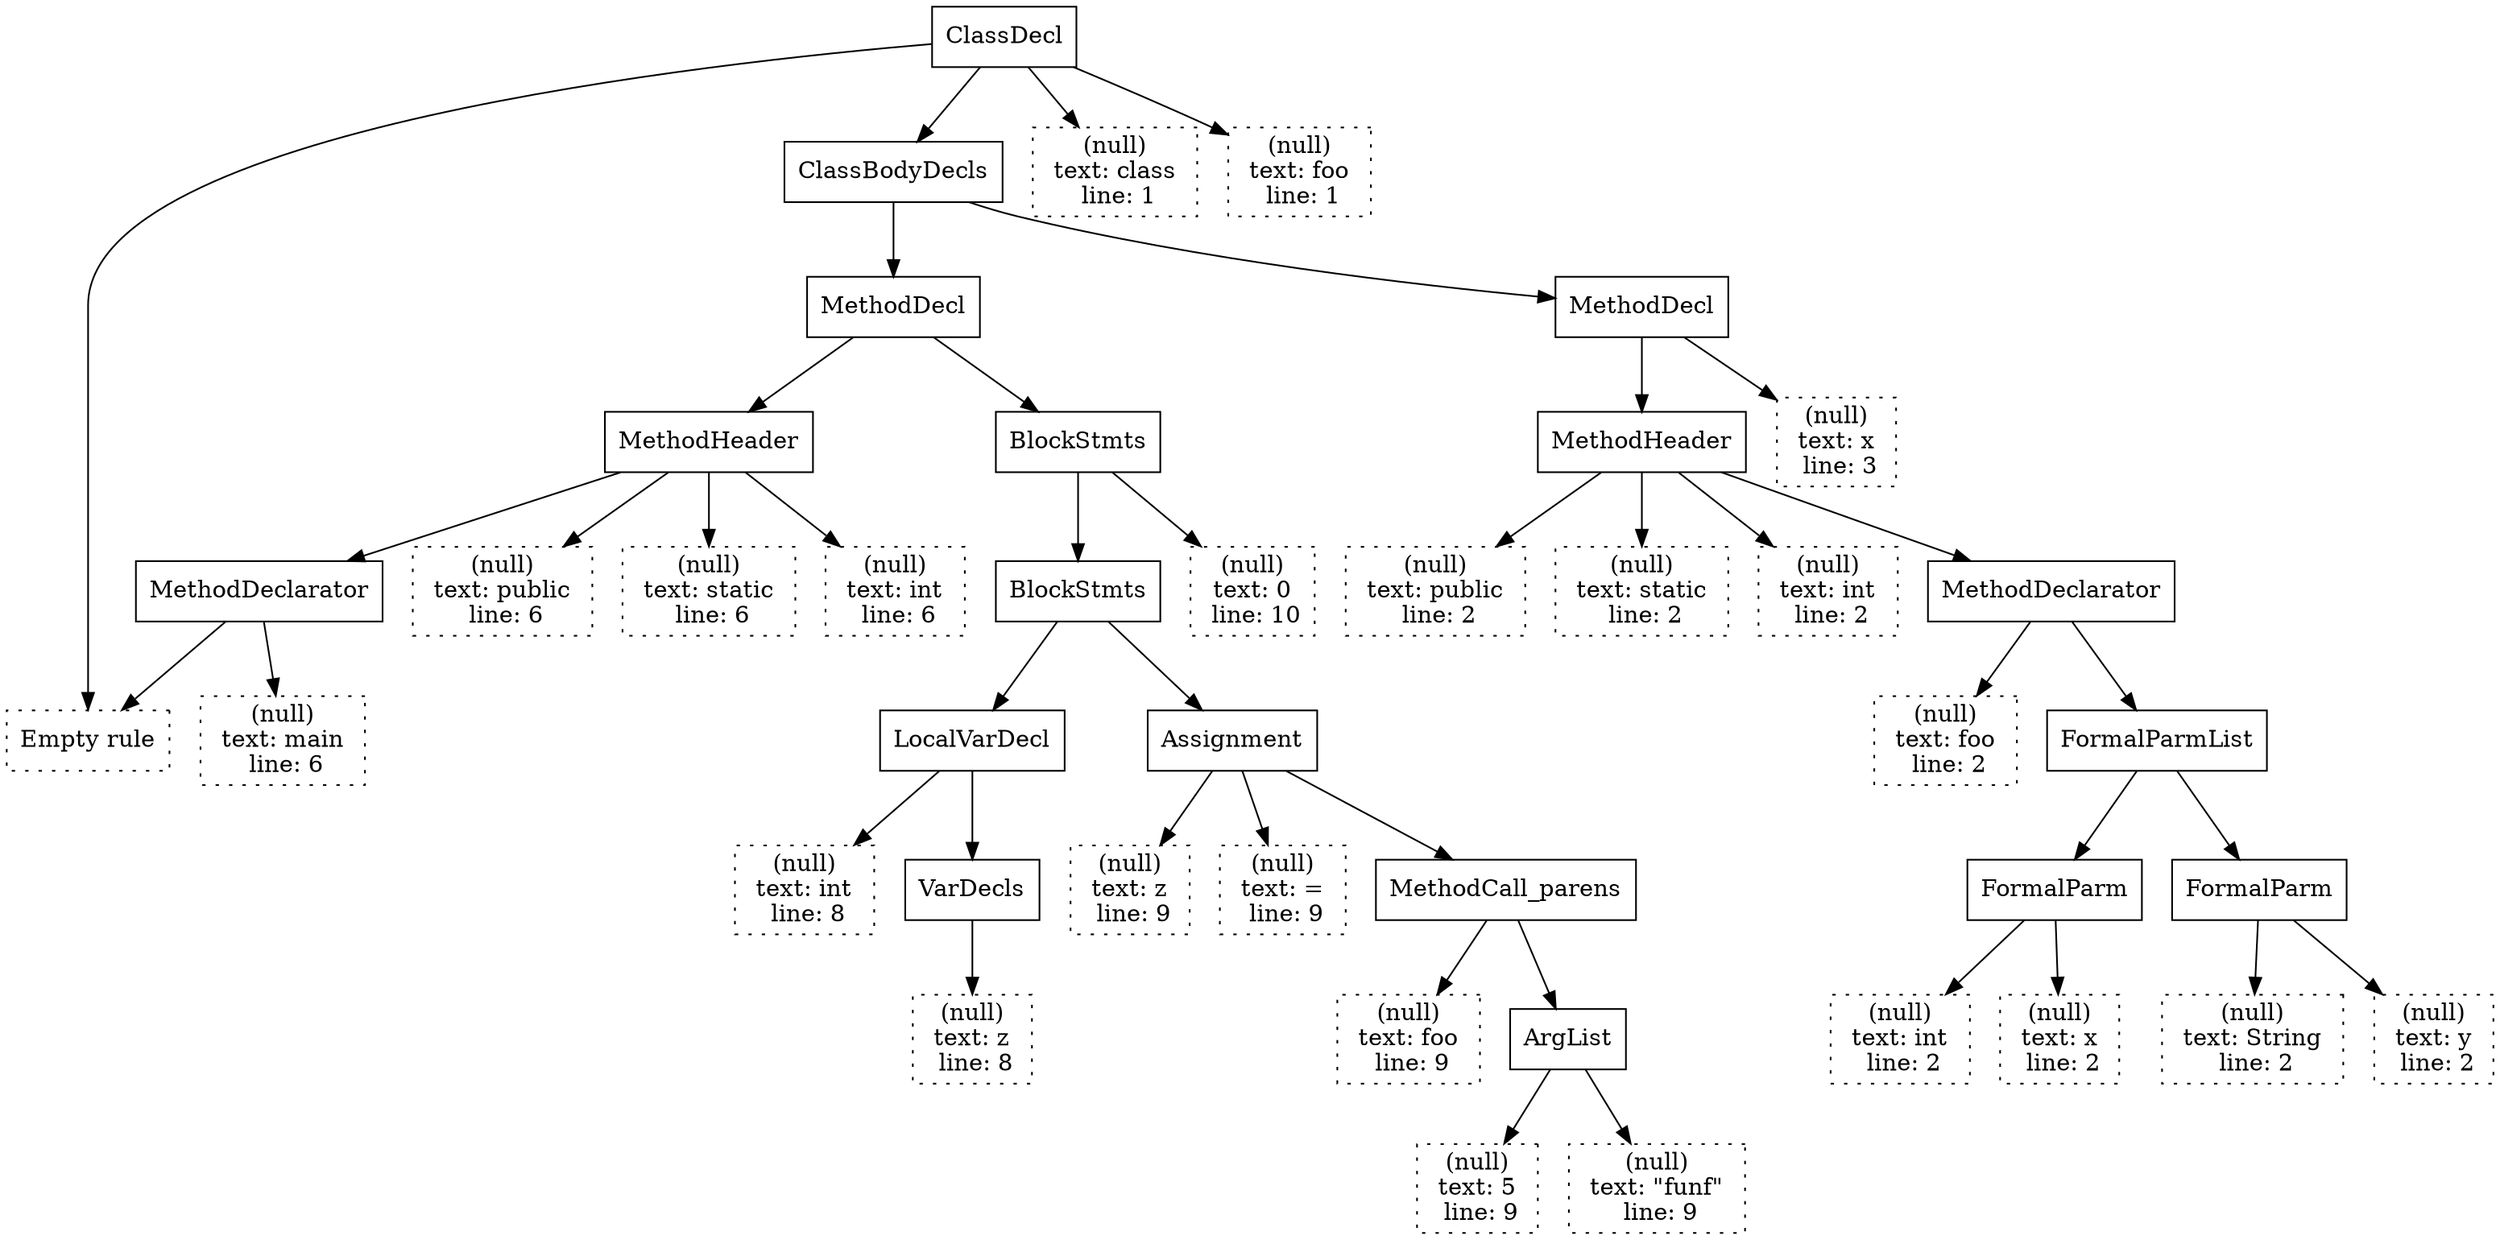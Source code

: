 digraph {
N61 [shape=box label="ClassDecl"];
N61 -> N0;
N0 [shape=box style=dotted label=<(null)<br/> text: public <br/> line: 1>]
N61 -> N1;
N1 [shape=box style=dotted label=<(null)<br/> text: class <br/> line: 1>]
N61 -> N2;
N2 [shape=box style=dotted label=<(null)<br/> text: foo <br/> line: 1>]
N61 -> N59;
N59 [shape=box label="ClassBodyDecls"];
N59 -> N25;
N25 [shape=box label="MethodDecl"];
N25 -> N19;
N19 [shape=box label="MethodHeader"];
N19 -> N4;
N4 [shape=box style=dotted label=<(null)<br/> text: public <br/> line: 2>]
N19 -> N5;
N5 [shape=box style=dotted label=<(null)<br/> text: static <br/> line: 2>]
N19 -> N6;
N6 [shape=box style=dotted label=<(null)<br/> text: int <br/> line: 2>]
N19 -> N18;
N18 [shape=box label="MethodDeclarator"];
N18 -> N7;
N7 [shape=box style=dotted label=<(null)<br/> text: foo <br/> line: 2>]
N18 -> N17;
N17 [shape=box label="FormalParmList"];
N17 -> N12;
N12 [shape=box label="FormalParm"];
N12 -> N9;
N9 [shape=box style=dotted label=<(null)<br/> text: int <br/> line: 2>]
N12 -> N10;
N10 [shape=box style=dotted label=<(null)<br/> text: x <br/> line: 2>]
N17 -> N16;
N16 [shape=box label="FormalParm"];
N16 -> N13;
N13 [shape=box style=dotted label=<(null)<br/> text: String <br/> line: 2>]
N16 -> N14;
N14 [shape=box style=dotted label=<(null)<br/> text: y <br/> line: 2>]
N25 -> N22;
N22 [shape=box style=dotted label=<(null)<br/> text: x <br/> line: 3>]
N59 -> N58;
N58 [shape=box label="MethodDecl"];
N58 -> N33;
N33 [shape=box label="MethodHeader"];
N33 -> N26;
N26 [shape=box style=dotted label=<(null)<br/> text: public <br/> line: 6>]
N33 -> N27;
N27 [shape=box style=dotted label=<(null)<br/> text: static <br/> line: 6>]
N33 -> N28;
N28 [shape=box style=dotted label=<(null)<br/> text: int <br/> line: 6>]
N33 -> N32;
N32 [shape=box label="MethodDeclarator"];
N32 -> N29;
N29 [shape=box style=dotted label=<(null)<br/> text: main <br/> line: 6>]
N32 -> N0;
N0 [label="Empty rule"];
N58 -> N56;
N56 [shape=box label="BlockStmts"];
N56 -> N52;
N52 [shape=box label="BlockStmts"];
N52 -> N39;
N39 [shape=box label="LocalVarDecl"];
N39 -> N35;
N35 [shape=box style=dotted label=<(null)<br/> text: int <br/> line: 8>]
N39 -> N38;
N38 [shape=box label="VarDecls"];
N38 -> N36;
N36 [shape=box style=dotted label=<(null)<br/> text: z <br/> line: 8>]
N52 -> N51;
N51 [shape=box label="Assignment"];
N51 -> N40;
N40 [shape=box style=dotted label=<(null)<br/> text: z <br/> line: 9>]
N51 -> N41;
N41 [shape=box style=dotted label=<(null)<br/> text: = <br/> line: 9>]
N51 -> N49;
N49 [shape=box label="MethodCall_parens"];
N49 -> N42;
N42 [shape=box style=dotted label=<(null)<br/> text: foo <br/> line: 9>]
N49 -> N48;
N48 [shape=box label="ArgList"];
N48 -> N44;
N44 [shape=box style=dotted label=<(null)<br/> text: 5 <br/> line: 9>]
N48 -> N46;
N46 [shape=box style=dotted label=<(null)<br/> text: "funf" <br/> line: 9>]
N56 -> N54;
N54 [shape=box style=dotted label=<(null)<br/> text: 0 <br/> line: 10>]
}
